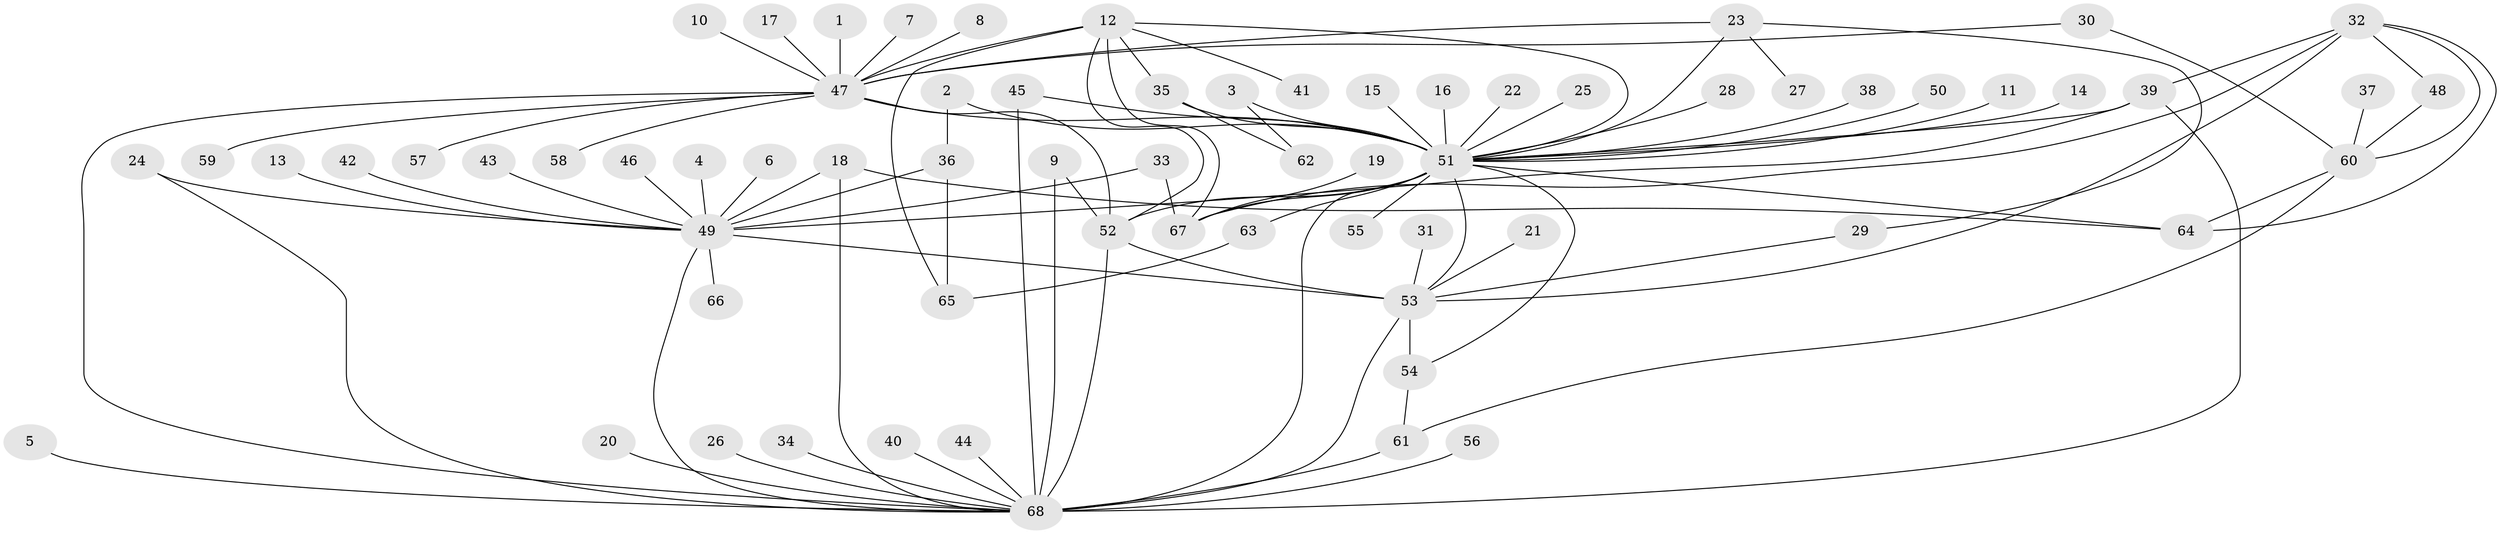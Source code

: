 // original degree distribution, {21: 0.007407407407407408, 8: 0.02962962962962963, 7: 0.022222222222222223, 14: 0.022222222222222223, 5: 0.02962962962962963, 2: 0.2518518518518518, 1: 0.48148148148148145, 9: 0.022222222222222223, 4: 0.05185185185185185, 3: 0.07407407407407407, 6: 0.007407407407407408}
// Generated by graph-tools (version 1.1) at 2025/49/03/09/25 03:49:48]
// undirected, 68 vertices, 100 edges
graph export_dot {
graph [start="1"]
  node [color=gray90,style=filled];
  1;
  2;
  3;
  4;
  5;
  6;
  7;
  8;
  9;
  10;
  11;
  12;
  13;
  14;
  15;
  16;
  17;
  18;
  19;
  20;
  21;
  22;
  23;
  24;
  25;
  26;
  27;
  28;
  29;
  30;
  31;
  32;
  33;
  34;
  35;
  36;
  37;
  38;
  39;
  40;
  41;
  42;
  43;
  44;
  45;
  46;
  47;
  48;
  49;
  50;
  51;
  52;
  53;
  54;
  55;
  56;
  57;
  58;
  59;
  60;
  61;
  62;
  63;
  64;
  65;
  66;
  67;
  68;
  1 -- 47 [weight=1.0];
  2 -- 36 [weight=1.0];
  2 -- 51 [weight=1.0];
  3 -- 51 [weight=1.0];
  3 -- 62 [weight=1.0];
  4 -- 49 [weight=1.0];
  5 -- 68 [weight=1.0];
  6 -- 49 [weight=1.0];
  7 -- 47 [weight=1.0];
  8 -- 47 [weight=1.0];
  9 -- 52 [weight=1.0];
  9 -- 68 [weight=1.0];
  10 -- 47 [weight=1.0];
  11 -- 51 [weight=1.0];
  12 -- 35 [weight=1.0];
  12 -- 41 [weight=1.0];
  12 -- 47 [weight=1.0];
  12 -- 51 [weight=1.0];
  12 -- 52 [weight=1.0];
  12 -- 65 [weight=1.0];
  12 -- 67 [weight=1.0];
  13 -- 49 [weight=1.0];
  14 -- 51 [weight=1.0];
  15 -- 51 [weight=1.0];
  16 -- 51 [weight=1.0];
  17 -- 47 [weight=1.0];
  18 -- 49 [weight=1.0];
  18 -- 64 [weight=1.0];
  18 -- 68 [weight=1.0];
  19 -- 67 [weight=1.0];
  20 -- 68 [weight=1.0];
  21 -- 53 [weight=1.0];
  22 -- 51 [weight=1.0];
  23 -- 27 [weight=1.0];
  23 -- 29 [weight=1.0];
  23 -- 47 [weight=1.0];
  23 -- 51 [weight=1.0];
  24 -- 49 [weight=1.0];
  24 -- 68 [weight=1.0];
  25 -- 51 [weight=1.0];
  26 -- 68 [weight=1.0];
  28 -- 51 [weight=1.0];
  29 -- 53 [weight=1.0];
  30 -- 47 [weight=1.0];
  30 -- 60 [weight=1.0];
  31 -- 53 [weight=1.0];
  32 -- 39 [weight=1.0];
  32 -- 48 [weight=1.0];
  32 -- 53 [weight=1.0];
  32 -- 60 [weight=1.0];
  32 -- 64 [weight=1.0];
  32 -- 67 [weight=1.0];
  33 -- 49 [weight=1.0];
  33 -- 67 [weight=1.0];
  34 -- 68 [weight=1.0];
  35 -- 51 [weight=1.0];
  35 -- 62 [weight=1.0];
  36 -- 49 [weight=1.0];
  36 -- 65 [weight=1.0];
  37 -- 60 [weight=1.0];
  38 -- 51 [weight=1.0];
  39 -- 49 [weight=1.0];
  39 -- 51 [weight=1.0];
  39 -- 68 [weight=1.0];
  40 -- 68 [weight=1.0];
  42 -- 49 [weight=1.0];
  43 -- 49 [weight=1.0];
  44 -- 68 [weight=1.0];
  45 -- 51 [weight=1.0];
  45 -- 68 [weight=1.0];
  46 -- 49 [weight=1.0];
  47 -- 51 [weight=2.0];
  47 -- 52 [weight=1.0];
  47 -- 57 [weight=1.0];
  47 -- 58 [weight=1.0];
  47 -- 59 [weight=1.0];
  47 -- 68 [weight=1.0];
  48 -- 60 [weight=1.0];
  49 -- 53 [weight=1.0];
  49 -- 66 [weight=1.0];
  49 -- 68 [weight=1.0];
  50 -- 51 [weight=1.0];
  51 -- 52 [weight=1.0];
  51 -- 53 [weight=1.0];
  51 -- 54 [weight=1.0];
  51 -- 55 [weight=1.0];
  51 -- 63 [weight=1.0];
  51 -- 64 [weight=1.0];
  51 -- 67 [weight=1.0];
  51 -- 68 [weight=3.0];
  52 -- 53 [weight=1.0];
  52 -- 68 [weight=1.0];
  53 -- 54 [weight=2.0];
  53 -- 68 [weight=3.0];
  54 -- 61 [weight=1.0];
  56 -- 68 [weight=1.0];
  60 -- 61 [weight=1.0];
  60 -- 64 [weight=1.0];
  61 -- 68 [weight=1.0];
  63 -- 65 [weight=1.0];
}
